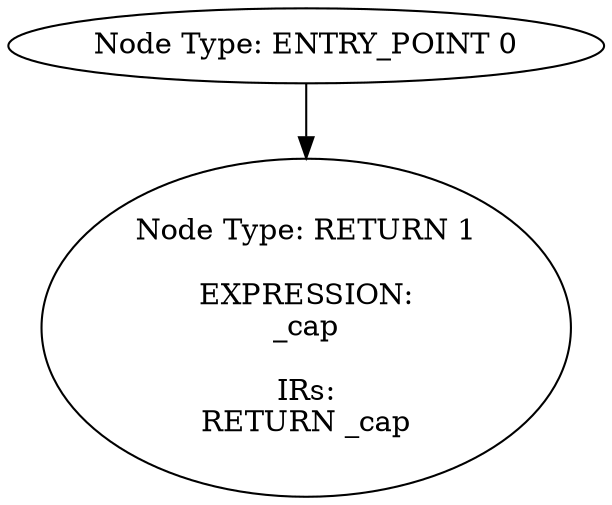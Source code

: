 digraph{
0[label="Node Type: ENTRY_POINT 0
"];
0->1;
1[label="Node Type: RETURN 1

EXPRESSION:
_cap

IRs:
RETURN _cap"];
}
